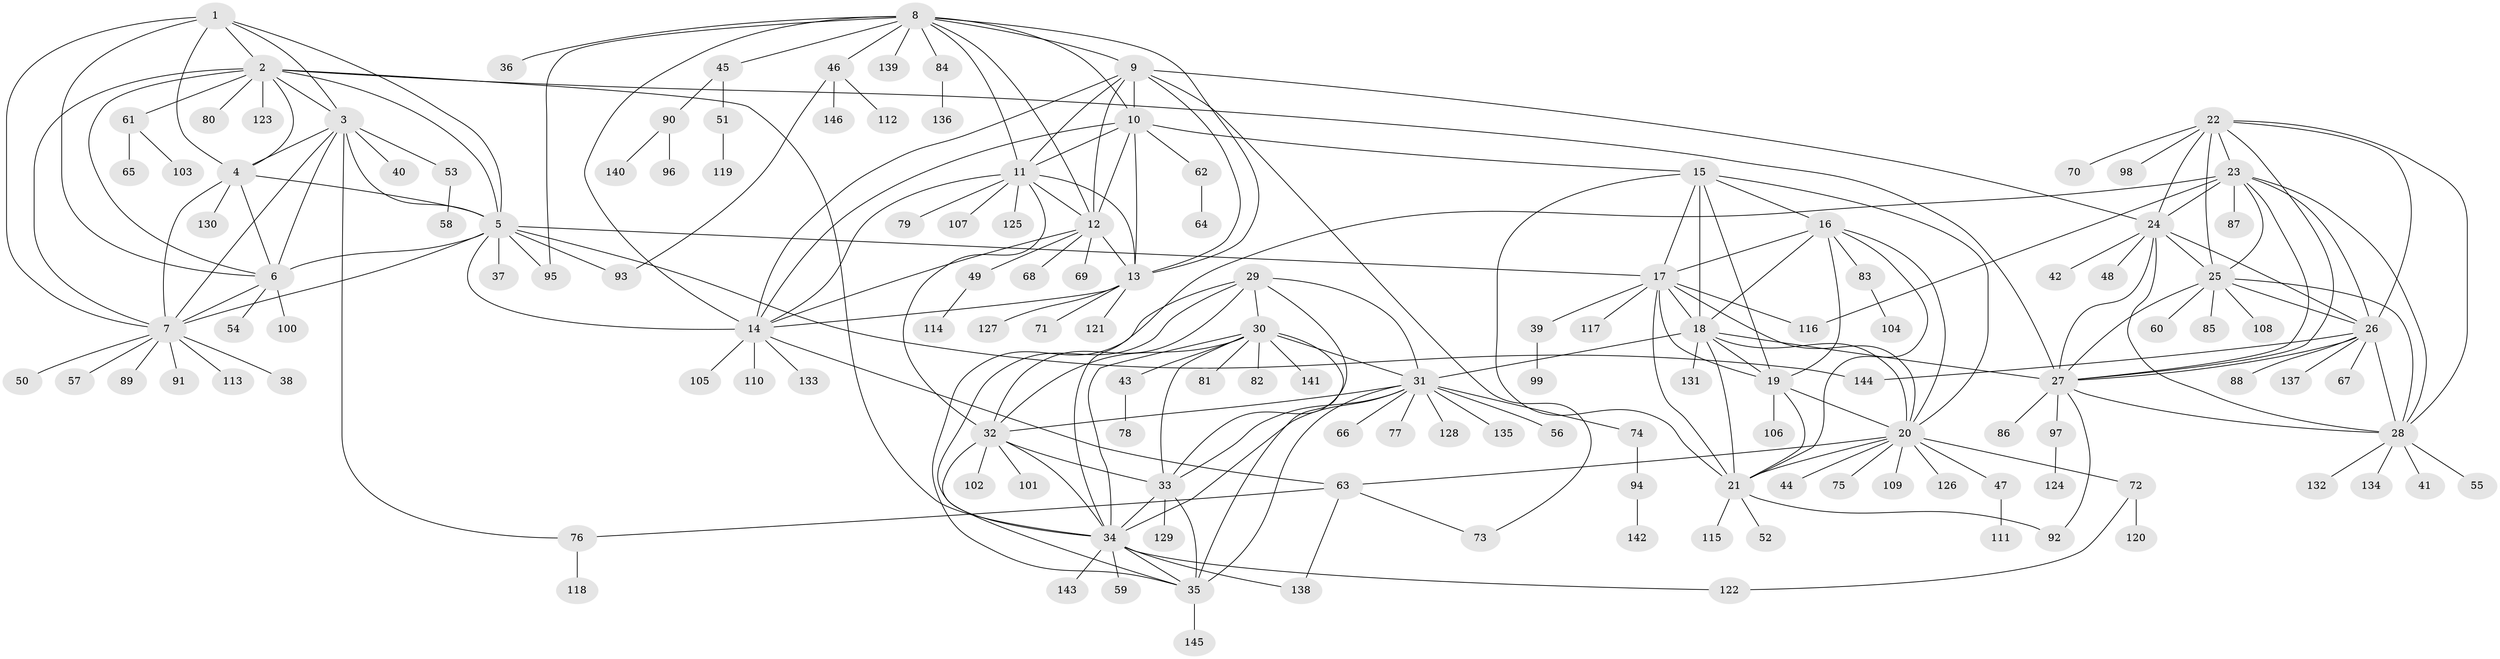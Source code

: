 // coarse degree distribution, {4: 0.017699115044247787, 15: 0.008849557522123894, 6: 0.04424778761061947, 7: 0.061946902654867256, 17: 0.008849557522123894, 13: 0.008849557522123894, 9: 0.008849557522123894, 8: 0.04424778761061947, 11: 0.008849557522123894, 14: 0.008849557522123894, 5: 0.02654867256637168, 18: 0.008849557522123894, 1: 0.6106194690265486, 3: 0.017699115044247787, 2: 0.11504424778761062}
// Generated by graph-tools (version 1.1) at 2025/52/02/27/25 19:52:16]
// undirected, 146 vertices, 236 edges
graph export_dot {
graph [start="1"]
  node [color=gray90,style=filled];
  1;
  2;
  3;
  4;
  5;
  6;
  7;
  8;
  9;
  10;
  11;
  12;
  13;
  14;
  15;
  16;
  17;
  18;
  19;
  20;
  21;
  22;
  23;
  24;
  25;
  26;
  27;
  28;
  29;
  30;
  31;
  32;
  33;
  34;
  35;
  36;
  37;
  38;
  39;
  40;
  41;
  42;
  43;
  44;
  45;
  46;
  47;
  48;
  49;
  50;
  51;
  52;
  53;
  54;
  55;
  56;
  57;
  58;
  59;
  60;
  61;
  62;
  63;
  64;
  65;
  66;
  67;
  68;
  69;
  70;
  71;
  72;
  73;
  74;
  75;
  76;
  77;
  78;
  79;
  80;
  81;
  82;
  83;
  84;
  85;
  86;
  87;
  88;
  89;
  90;
  91;
  92;
  93;
  94;
  95;
  96;
  97;
  98;
  99;
  100;
  101;
  102;
  103;
  104;
  105;
  106;
  107;
  108;
  109;
  110;
  111;
  112;
  113;
  114;
  115;
  116;
  117;
  118;
  119;
  120;
  121;
  122;
  123;
  124;
  125;
  126;
  127;
  128;
  129;
  130;
  131;
  132;
  133;
  134;
  135;
  136;
  137;
  138;
  139;
  140;
  141;
  142;
  143;
  144;
  145;
  146;
  1 -- 2;
  1 -- 3;
  1 -- 4;
  1 -- 5;
  1 -- 6;
  1 -- 7;
  2 -- 3;
  2 -- 4;
  2 -- 5;
  2 -- 6;
  2 -- 7;
  2 -- 27;
  2 -- 34;
  2 -- 61;
  2 -- 80;
  2 -- 123;
  3 -- 4;
  3 -- 5;
  3 -- 6;
  3 -- 7;
  3 -- 40;
  3 -- 53;
  3 -- 76;
  4 -- 5;
  4 -- 6;
  4 -- 7;
  4 -- 130;
  5 -- 6;
  5 -- 7;
  5 -- 14;
  5 -- 17;
  5 -- 37;
  5 -- 93;
  5 -- 95;
  5 -- 144;
  6 -- 7;
  6 -- 54;
  6 -- 100;
  7 -- 38;
  7 -- 50;
  7 -- 57;
  7 -- 89;
  7 -- 91;
  7 -- 113;
  8 -- 9;
  8 -- 10;
  8 -- 11;
  8 -- 12;
  8 -- 13;
  8 -- 14;
  8 -- 36;
  8 -- 45;
  8 -- 46;
  8 -- 84;
  8 -- 95;
  8 -- 139;
  9 -- 10;
  9 -- 11;
  9 -- 12;
  9 -- 13;
  9 -- 14;
  9 -- 24;
  9 -- 73;
  10 -- 11;
  10 -- 12;
  10 -- 13;
  10 -- 14;
  10 -- 15;
  10 -- 62;
  11 -- 12;
  11 -- 13;
  11 -- 14;
  11 -- 32;
  11 -- 79;
  11 -- 107;
  11 -- 125;
  12 -- 13;
  12 -- 14;
  12 -- 49;
  12 -- 68;
  12 -- 69;
  13 -- 14;
  13 -- 71;
  13 -- 121;
  13 -- 127;
  14 -- 63;
  14 -- 105;
  14 -- 110;
  14 -- 133;
  15 -- 16;
  15 -- 17;
  15 -- 18;
  15 -- 19;
  15 -- 20;
  15 -- 21;
  16 -- 17;
  16 -- 18;
  16 -- 19;
  16 -- 20;
  16 -- 21;
  16 -- 83;
  17 -- 18;
  17 -- 19;
  17 -- 20;
  17 -- 21;
  17 -- 39;
  17 -- 116;
  17 -- 117;
  18 -- 19;
  18 -- 20;
  18 -- 21;
  18 -- 27;
  18 -- 31;
  18 -- 131;
  19 -- 20;
  19 -- 21;
  19 -- 106;
  20 -- 21;
  20 -- 44;
  20 -- 47;
  20 -- 63;
  20 -- 72;
  20 -- 75;
  20 -- 109;
  20 -- 126;
  21 -- 52;
  21 -- 92;
  21 -- 115;
  22 -- 23;
  22 -- 24;
  22 -- 25;
  22 -- 26;
  22 -- 27;
  22 -- 28;
  22 -- 70;
  22 -- 98;
  23 -- 24;
  23 -- 25;
  23 -- 26;
  23 -- 27;
  23 -- 28;
  23 -- 34;
  23 -- 87;
  23 -- 116;
  24 -- 25;
  24 -- 26;
  24 -- 27;
  24 -- 28;
  24 -- 42;
  24 -- 48;
  25 -- 26;
  25 -- 27;
  25 -- 28;
  25 -- 60;
  25 -- 85;
  25 -- 108;
  26 -- 27;
  26 -- 28;
  26 -- 67;
  26 -- 88;
  26 -- 137;
  26 -- 144;
  27 -- 28;
  27 -- 86;
  27 -- 92;
  27 -- 97;
  28 -- 41;
  28 -- 55;
  28 -- 132;
  28 -- 134;
  29 -- 30;
  29 -- 31;
  29 -- 32;
  29 -- 33;
  29 -- 34;
  29 -- 35;
  30 -- 31;
  30 -- 32;
  30 -- 33;
  30 -- 34;
  30 -- 35;
  30 -- 43;
  30 -- 81;
  30 -- 82;
  30 -- 141;
  31 -- 32;
  31 -- 33;
  31 -- 34;
  31 -- 35;
  31 -- 56;
  31 -- 66;
  31 -- 74;
  31 -- 77;
  31 -- 128;
  31 -- 135;
  32 -- 33;
  32 -- 34;
  32 -- 35;
  32 -- 101;
  32 -- 102;
  33 -- 34;
  33 -- 35;
  33 -- 129;
  34 -- 35;
  34 -- 59;
  34 -- 122;
  34 -- 138;
  34 -- 143;
  35 -- 145;
  39 -- 99;
  43 -- 78;
  45 -- 51;
  45 -- 90;
  46 -- 93;
  46 -- 112;
  46 -- 146;
  47 -- 111;
  49 -- 114;
  51 -- 119;
  53 -- 58;
  61 -- 65;
  61 -- 103;
  62 -- 64;
  63 -- 73;
  63 -- 76;
  63 -- 138;
  72 -- 120;
  72 -- 122;
  74 -- 94;
  76 -- 118;
  83 -- 104;
  84 -- 136;
  90 -- 96;
  90 -- 140;
  94 -- 142;
  97 -- 124;
}
